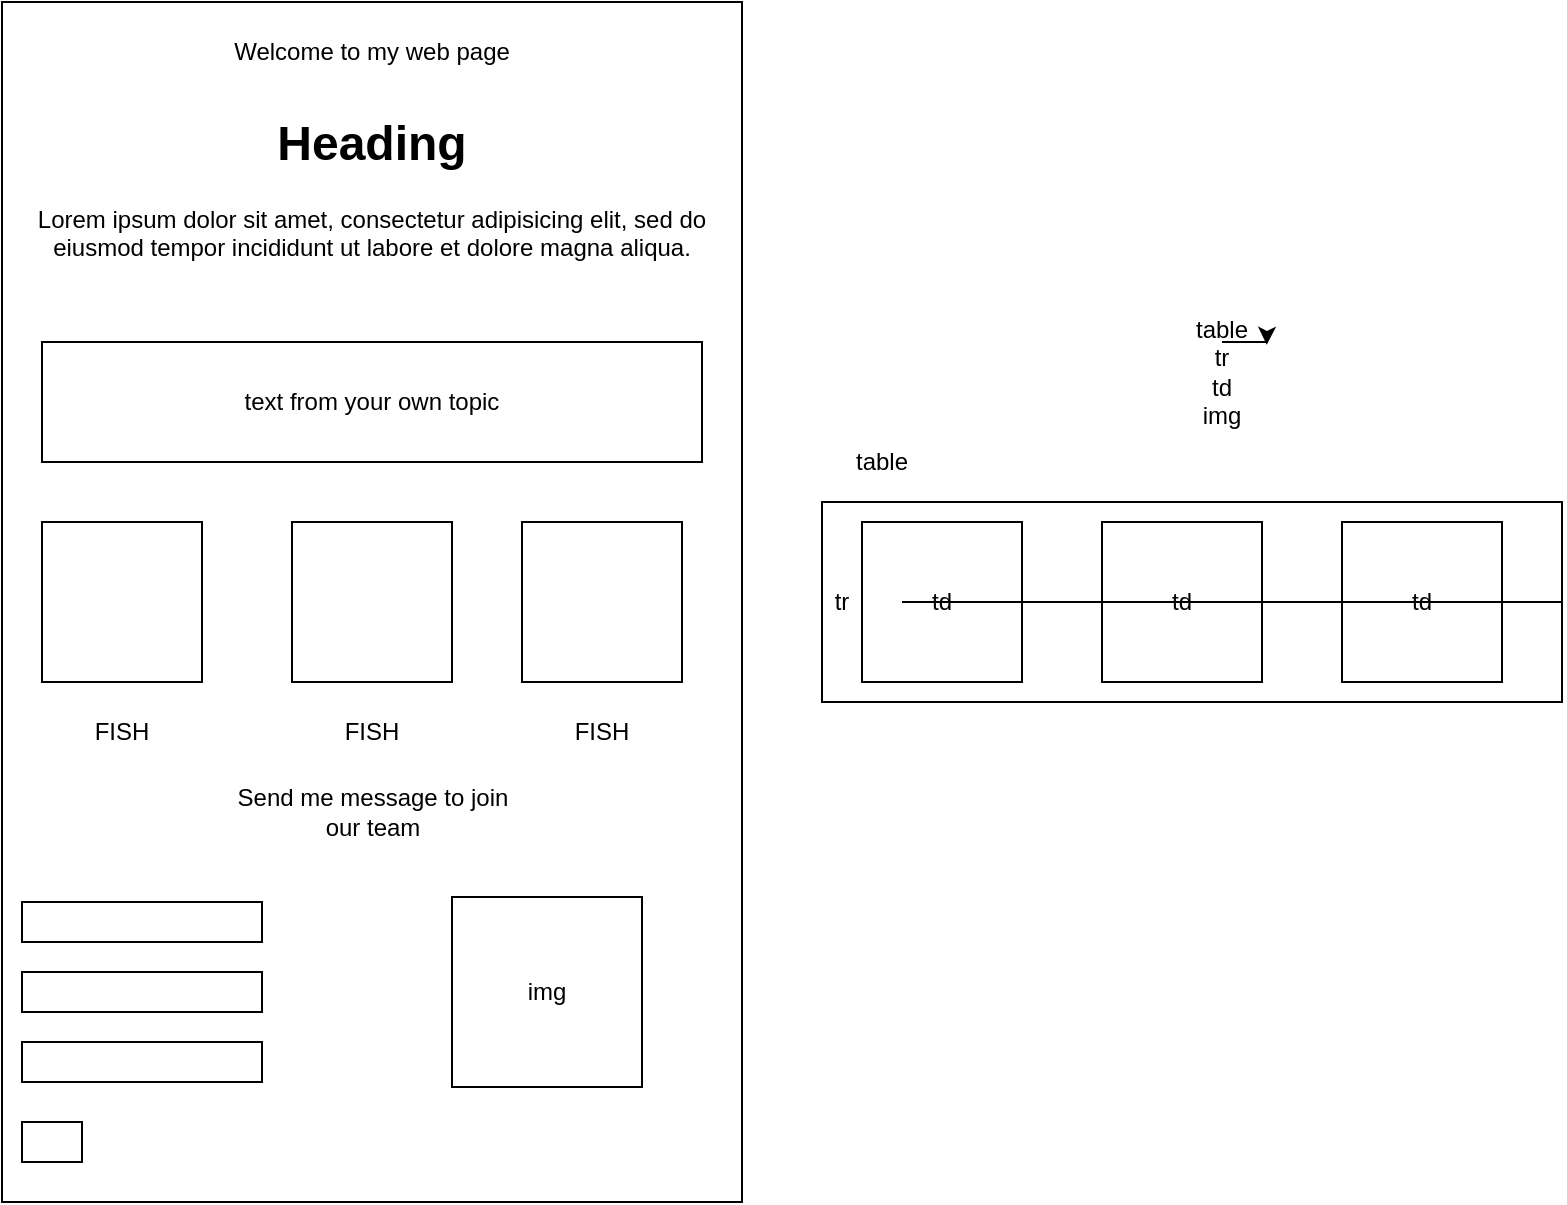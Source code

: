 <mxfile version="26.2.2">
  <diagram name="Страница — 1" id="aM6PEGAnfI91hq-Z0uyE">
    <mxGraphModel dx="1228" dy="671" grid="1" gridSize="10" guides="1" tooltips="1" connect="1" arrows="1" fold="1" page="1" pageScale="1" pageWidth="827" pageHeight="1169" math="0" shadow="0">
      <root>
        <mxCell id="0" />
        <mxCell id="1" parent="0" />
        <mxCell id="2OyUeLbETTbe8L8Fh3Wm-1" value="" style="rounded=0;whiteSpace=wrap;html=1;" vertex="1" parent="1">
          <mxGeometry x="60" y="100" width="370" height="600" as="geometry" />
        </mxCell>
        <mxCell id="2OyUeLbETTbe8L8Fh3Wm-2" value="Welcome to my web page" style="text;html=1;align=center;verticalAlign=middle;whiteSpace=wrap;rounded=0;" vertex="1" parent="1">
          <mxGeometry x="145" y="110" width="200" height="30" as="geometry" />
        </mxCell>
        <mxCell id="2OyUeLbETTbe8L8Fh3Wm-3" value="&lt;h1 style=&quot;margin-top: 0px;&quot;&gt;Heading&lt;/h1&gt;&lt;p&gt;Lorem ipsum dolor sit amet, consectetur adipisicing elit, sed do eiusmod tempor incididunt ut labore et dolore magna aliqua.&lt;/p&gt;" style="text;html=1;whiteSpace=wrap;overflow=hidden;rounded=0;align=center;" vertex="1" parent="1">
          <mxGeometry x="70" y="150" width="350" height="130" as="geometry" />
        </mxCell>
        <mxCell id="2OyUeLbETTbe8L8Fh3Wm-5" value="" style="rounded=0;whiteSpace=wrap;html=1;" vertex="1" parent="1">
          <mxGeometry x="80" y="270" width="330" height="60" as="geometry" />
        </mxCell>
        <mxCell id="2OyUeLbETTbe8L8Fh3Wm-6" value="text from your own topic" style="text;html=1;align=center;verticalAlign=middle;whiteSpace=wrap;rounded=0;" vertex="1" parent="1">
          <mxGeometry x="140" y="285" width="210" height="30" as="geometry" />
        </mxCell>
        <mxCell id="2OyUeLbETTbe8L8Fh3Wm-7" value="" style="whiteSpace=wrap;html=1;aspect=fixed;" vertex="1" parent="1">
          <mxGeometry x="80" y="360" width="80" height="80" as="geometry" />
        </mxCell>
        <mxCell id="2OyUeLbETTbe8L8Fh3Wm-8" value="" style="whiteSpace=wrap;html=1;aspect=fixed;" vertex="1" parent="1">
          <mxGeometry x="205" y="360" width="80" height="80" as="geometry" />
        </mxCell>
        <mxCell id="2OyUeLbETTbe8L8Fh3Wm-9" value="" style="whiteSpace=wrap;html=1;aspect=fixed;" vertex="1" parent="1">
          <mxGeometry x="320" y="360" width="80" height="80" as="geometry" />
        </mxCell>
        <mxCell id="2OyUeLbETTbe8L8Fh3Wm-10" value="" style="rounded=0;whiteSpace=wrap;html=1;" vertex="1" parent="1">
          <mxGeometry x="70" y="550" width="120" height="20" as="geometry" />
        </mxCell>
        <mxCell id="2OyUeLbETTbe8L8Fh3Wm-11" value="" style="rounded=0;whiteSpace=wrap;html=1;" vertex="1" parent="1">
          <mxGeometry x="70" y="585" width="120" height="20" as="geometry" />
        </mxCell>
        <mxCell id="2OyUeLbETTbe8L8Fh3Wm-12" value="" style="rounded=0;whiteSpace=wrap;html=1;" vertex="1" parent="1">
          <mxGeometry x="70" y="620" width="120" height="20" as="geometry" />
        </mxCell>
        <mxCell id="2OyUeLbETTbe8L8Fh3Wm-13" value="" style="rounded=0;whiteSpace=wrap;html=1;" vertex="1" parent="1">
          <mxGeometry x="70" y="660" width="30" height="20" as="geometry" />
        </mxCell>
        <mxCell id="2OyUeLbETTbe8L8Fh3Wm-14" value="Send me message to join our team" style="text;html=1;align=center;verticalAlign=middle;whiteSpace=wrap;rounded=0;" vertex="1" parent="1">
          <mxGeometry x="167.5" y="490" width="155" height="30" as="geometry" />
        </mxCell>
        <mxCell id="2OyUeLbETTbe8L8Fh3Wm-16" value="img" style="whiteSpace=wrap;html=1;aspect=fixed;" vertex="1" parent="1">
          <mxGeometry x="285" y="547.5" width="95" height="95" as="geometry" />
        </mxCell>
        <mxCell id="2OyUeLbETTbe8L8Fh3Wm-18" value="" style="rounded=0;whiteSpace=wrap;html=1;" vertex="1" parent="1">
          <mxGeometry x="470" y="350" width="370" height="100" as="geometry" />
        </mxCell>
        <mxCell id="2OyUeLbETTbe8L8Fh3Wm-19" value="td" style="whiteSpace=wrap;html=1;aspect=fixed;" vertex="1" parent="1">
          <mxGeometry x="490" y="360" width="80" height="80" as="geometry" />
        </mxCell>
        <mxCell id="2OyUeLbETTbe8L8Fh3Wm-20" value="td" style="whiteSpace=wrap;html=1;aspect=fixed;" vertex="1" parent="1">
          <mxGeometry x="610" y="360" width="80" height="80" as="geometry" />
        </mxCell>
        <mxCell id="2OyUeLbETTbe8L8Fh3Wm-21" value="td" style="whiteSpace=wrap;html=1;aspect=fixed;" vertex="1" parent="1">
          <mxGeometry x="730" y="360" width="80" height="80" as="geometry" />
        </mxCell>
        <mxCell id="2OyUeLbETTbe8L8Fh3Wm-22" value="table" style="text;html=1;align=center;verticalAlign=middle;whiteSpace=wrap;rounded=0;" vertex="1" parent="1">
          <mxGeometry x="470" y="315" width="60" height="30" as="geometry" />
        </mxCell>
        <mxCell id="2OyUeLbETTbe8L8Fh3Wm-23" value="tr" style="text;html=1;align=center;verticalAlign=middle;whiteSpace=wrap;rounded=0;" vertex="1" parent="1">
          <mxGeometry x="450" y="385" width="60" height="30" as="geometry" />
        </mxCell>
        <mxCell id="2OyUeLbETTbe8L8Fh3Wm-24" value="" style="endArrow=none;html=1;rounded=0;entryX=1;entryY=0.5;entryDx=0;entryDy=0;" edge="1" parent="1" source="2OyUeLbETTbe8L8Fh3Wm-23" target="2OyUeLbETTbe8L8Fh3Wm-18">
          <mxGeometry width="50" height="50" relative="1" as="geometry">
            <mxPoint x="430" y="530" as="sourcePoint" />
            <mxPoint x="480" y="480" as="targetPoint" />
          </mxGeometry>
        </mxCell>
        <mxCell id="2OyUeLbETTbe8L8Fh3Wm-26" value="table&lt;br&gt;tr&lt;br&gt;td&lt;br&gt;img" style="text;html=1;align=center;verticalAlign=middle;whiteSpace=wrap;rounded=0;" vertex="1" parent="1">
          <mxGeometry x="640" y="270" width="60" height="30" as="geometry" />
        </mxCell>
        <mxCell id="2OyUeLbETTbe8L8Fh3Wm-27" style="edgeStyle=orthogonalEdgeStyle;rounded=0;orthogonalLoop=1;jettySize=auto;html=1;exitX=0.5;exitY=0;exitDx=0;exitDy=0;entryX=0.873;entryY=0.047;entryDx=0;entryDy=0;entryPerimeter=0;" edge="1" parent="1" source="2OyUeLbETTbe8L8Fh3Wm-26" target="2OyUeLbETTbe8L8Fh3Wm-26">
          <mxGeometry relative="1" as="geometry" />
        </mxCell>
        <mxCell id="2OyUeLbETTbe8L8Fh3Wm-28" value="FISH" style="text;html=1;align=center;verticalAlign=middle;whiteSpace=wrap;rounded=0;" vertex="1" parent="1">
          <mxGeometry x="90" y="450" width="60" height="30" as="geometry" />
        </mxCell>
        <mxCell id="2OyUeLbETTbe8L8Fh3Wm-30" value="FISH" style="text;html=1;align=center;verticalAlign=middle;whiteSpace=wrap;rounded=0;" vertex="1" parent="1">
          <mxGeometry x="215" y="450" width="60" height="30" as="geometry" />
        </mxCell>
        <mxCell id="2OyUeLbETTbe8L8Fh3Wm-33" value="FISH" style="text;html=1;align=center;verticalAlign=middle;whiteSpace=wrap;rounded=0;" vertex="1" parent="1">
          <mxGeometry x="330" y="450" width="60" height="30" as="geometry" />
        </mxCell>
      </root>
    </mxGraphModel>
  </diagram>
</mxfile>

